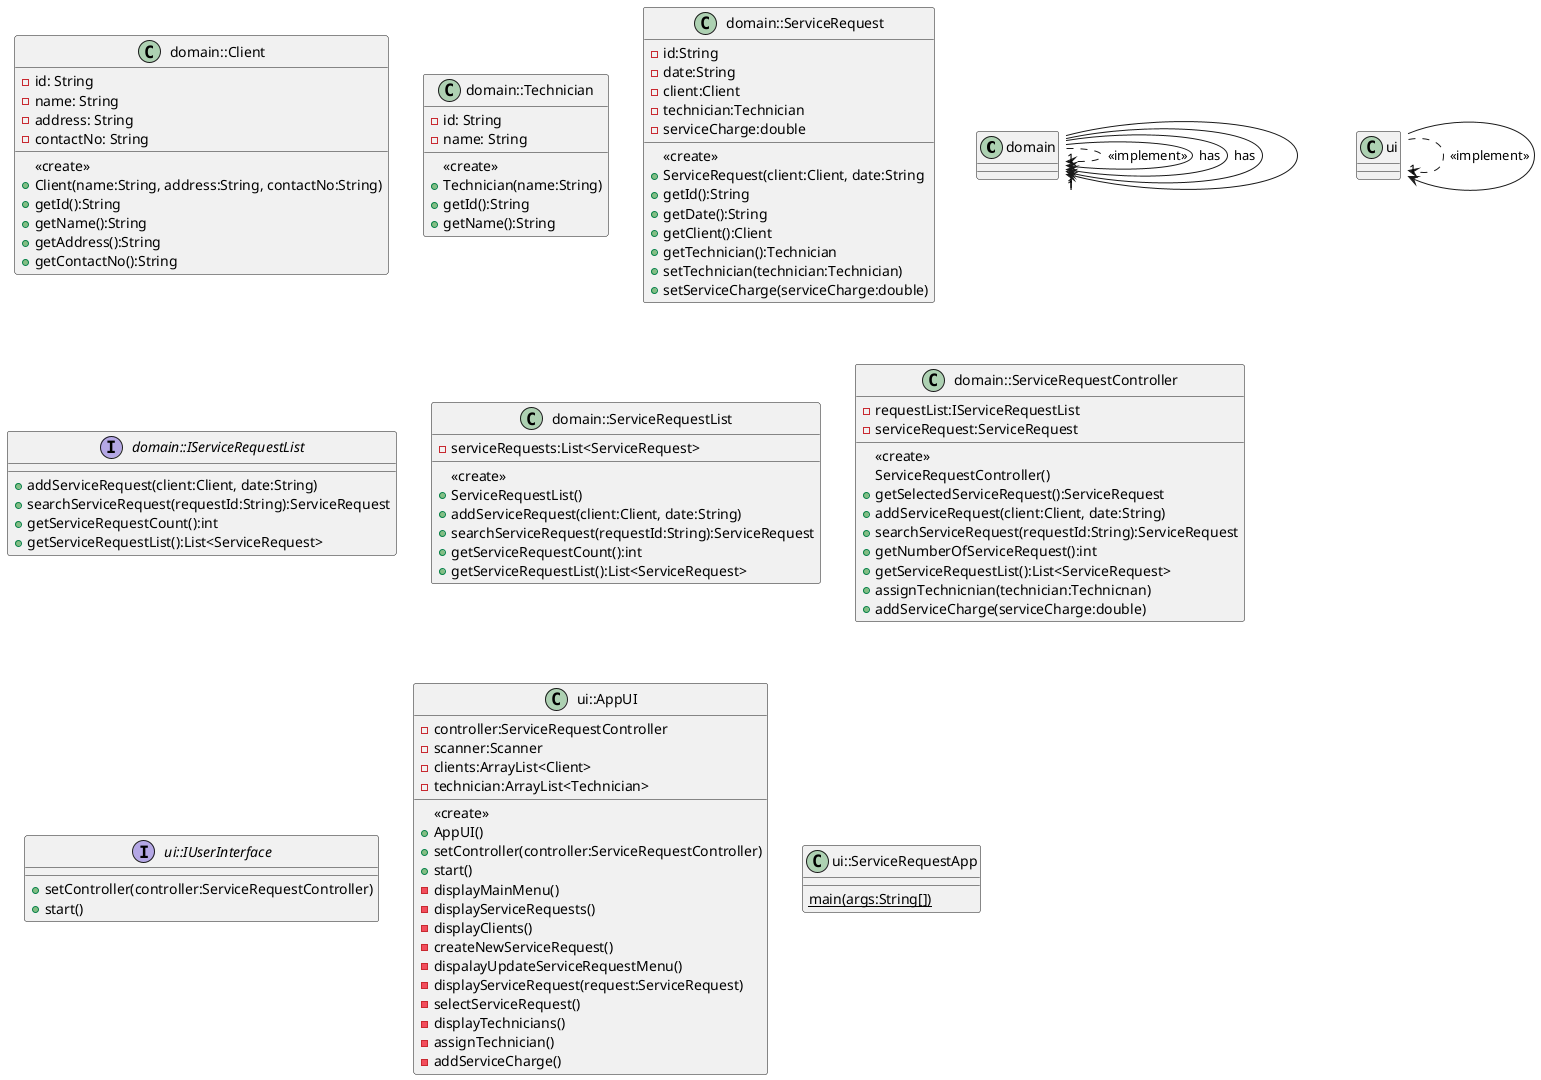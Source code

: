 @startuml
domain::ServiceRequestList ..> domain::IServiceRequestList : <<implement>>
domain::ServiceRequest --> "1" domain::Client : has
domain::ServiceRequest --> "1" domain::Technician : has
domain::ServiceRequestController --> "1" domain::ServiceRequest
domain::ServiceRequestController --> "1" domain::IServiceRequestList
ui::AppUI ..> ui::IUserInterface : <<implement>>
ui::ServiceRequestApp --> "1" ui::IUserInterface


class domain::Client{
 -id: String
 -name: String
 -address: String
 -contactNo: String
 {method}<<create>>
 +Client(name:String, address:String, contactNo:String)
 +getId():String
 +getName():String
 +getAddress():String
 +getContactNo():String
}

class domain::Technician{
 -id: String
 -name: String
 {method}<<create>>
 +Technician(name:String)
 +getId():String
 +getName():String
}

class domain::ServiceRequest{
 -id:String
 -date:String
 -client:Client
 -technician:Technician
 -serviceCharge:double
 {method}<<create>>
 +ServiceRequest(client:Client, date:String
 +getId():String
 +getDate():String
 +getClient():Client
 +getTechnician():Technician
 +setTechnician(technician:Technician)
 +setServiceCharge(serviceCharge:double)
}

interface domain::IServiceRequestList{
+addServiceRequest(client:Client, date:String)
+searchServiceRequest(requestId:String):ServiceRequest
+getServiceRequestCount():int
+getServiceRequestList():List<ServiceRequest>
}


class domain::ServiceRequestList{
 -serviceRequests:List<ServiceRequest>
 {method}<<create>>
 +ServiceRequestList()
 +addServiceRequest(client:Client, date:String)
 +searchServiceRequest(requestId:String):ServiceRequest
 +getServiceRequestCount():int
 +getServiceRequestList():List<ServiceRequest>
}

class domain::ServiceRequestController{
 -requestList:IServiceRequestList
 -serviceRequest:ServiceRequest
 {method}<<create>>
 ServiceRequestController()
 +getSelectedServiceRequest():ServiceRequest
 +addServiceRequest(client:Client, date:String)
 +searchServiceRequest(requestId:String):ServiceRequest
 +getNumberOfServiceRequest():int
 +getServiceRequestList():List<ServiceRequest>
 +assignTechnicnian(technician:Technicnan)
 +addServiceCharge(serviceCharge:double)
}

interface ui::IUserInterface{
 +setController(controller:ServiceRequestController)
 +start()
}

class ui::AppUI{
 -controller:ServiceRequestController
 -scanner:Scanner
 -clients:ArrayList<Client>
 -technician:ArrayList<Technician>
 {method}<<create>>
 +AppUI()
 +setController(controller:ServiceRequestController)
 +start()
 -displayMainMenu()
 -displayServiceRequests()
 -displayClients()
 -createNewServiceRequest()
 -dispalayUpdateServiceRequestMenu()
 -displayServiceRequest(request:ServiceRequest)
 -selectServiceRequest()
 -displayTechnicians()
 -assignTechnician()
 -addServiceCharge()
}

class ui::ServiceRequestApp{
 {static} main(args:String[])
}



@enduml